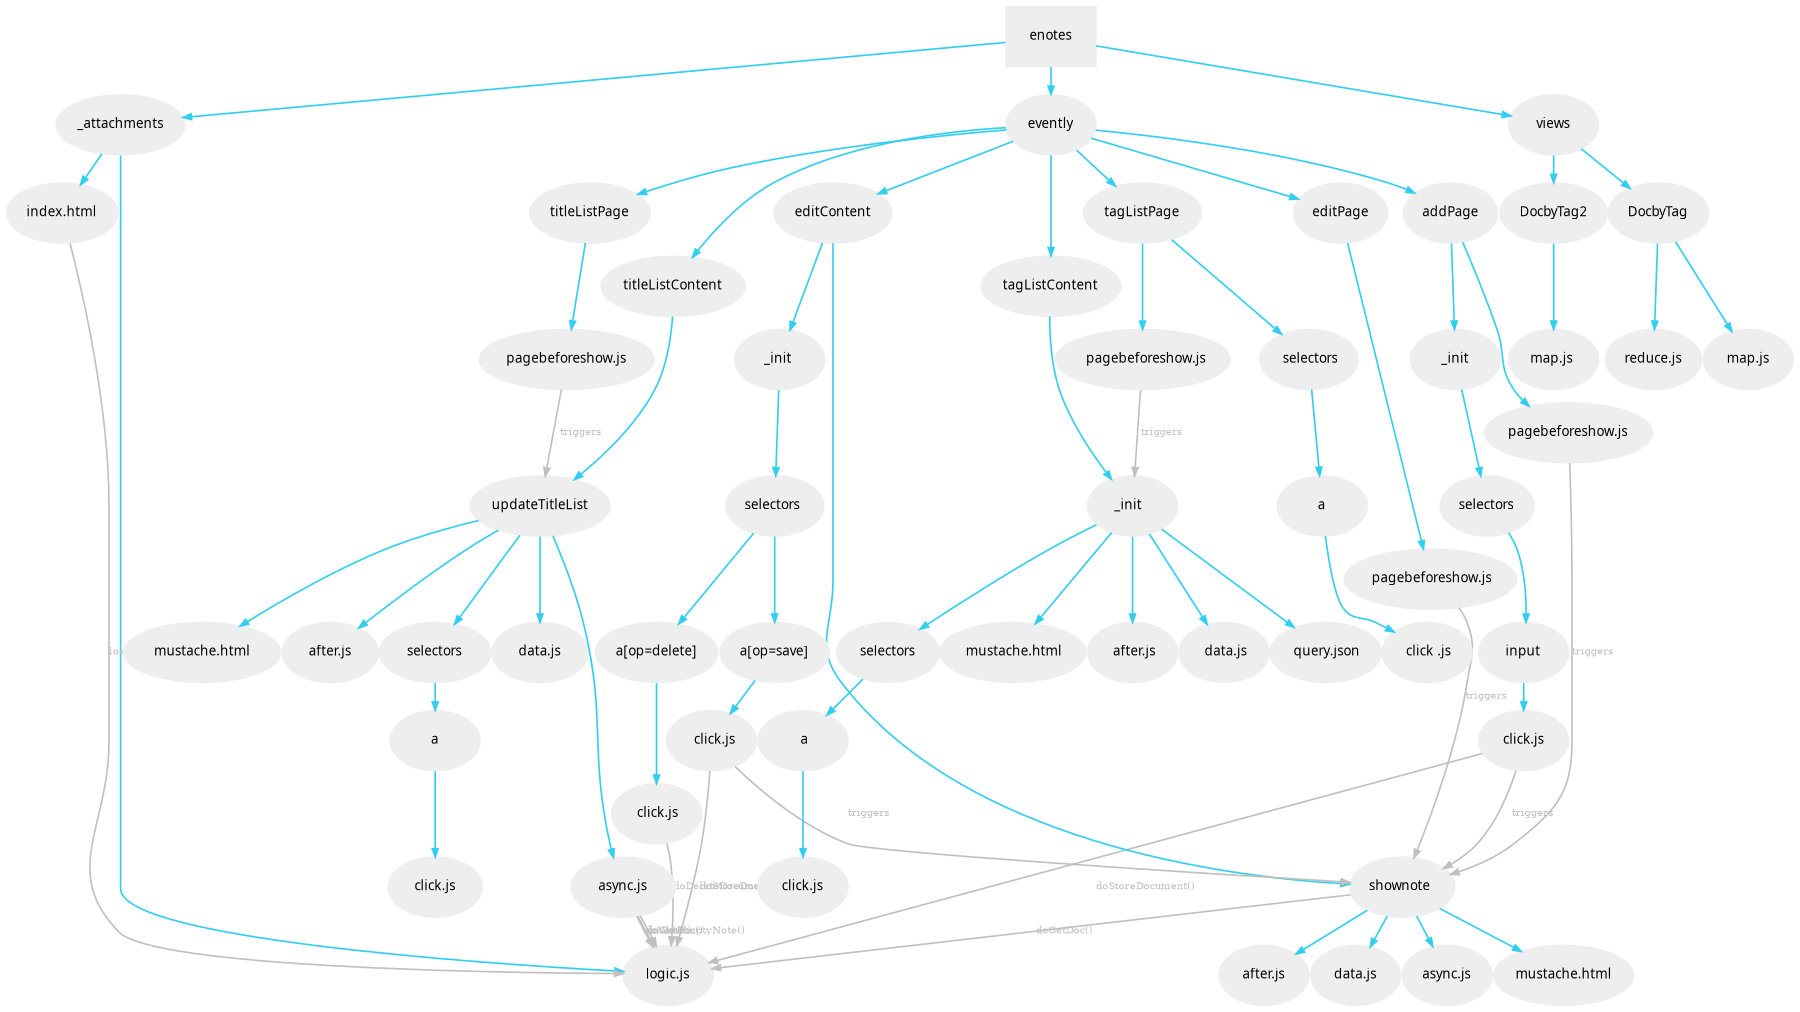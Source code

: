 digraph {
        graph [size="12,9"]
        graph [ranksep=0.00]
        graph [nodesep=0.00]
        // graph [ratio=4]
        graph [rankdir=TB]
        // graph [orientation=landscape]
        graph [ratio=auto]
        
        node [fontname=Verdana,fontsize=8]
        node [style=filled]
        node [fillcolor="#EEEEEE"]
        node [color="#EEEEEE"]
        edge [color="#31CEF0"]
        edge [fontsize=6]
        edge [arrowsize=0.5]
        edge [fontcolor=grey]
        edge [labelfloat=true]
        "enotes" [shape=box]
        
		"enotes" -> "_attachments"
			"_attachments" -> "index.html"
			"_attachments" -> "logic.js"
			
		"enotes" -> "evently"
			"evently" -> "addPage"
				"addPage" -> "pagebeforeshow.js"
				"addPage" -> "_init"
					"_init" -> "selectors"
						"selectors" -> "input"
							"input" -> "click.js"

			"evently" -> "editContent"
				"editContent" -> "shownote "
					"shownote " -> "data.js"
					"shownote " -> "async.js"	
					"shownote " -> "mustache.html"
					"shownote " -> "after.js"
				"editContent" -> "_init "
					"_init " -> "selectors "
						"selectors " -> "a[op=delete]"
							"a[op=delete]" -> " click.js"
						"selectors " -> "a[op=save]"
							"a[op=save]" -> "  click.js"
			
			"evently" -> "editPage"
				"editPage" -> " pagebeforeshow.js"
			
			"evently" -> "tagListPage"
				"tagListPage" -> "  pagebeforeshow.js"
				"tagListPage" -> " selectors"
					" selectors" -> " a "
						" a " -> " click .js"
			
			"evently" -> "tagListContent"
				"tagListContent" -> "_init  "
					"_init  " -> " mustache.html"
					"_init  " -> " after.js"
					"_init  " -> " data.js"
					"_init  " -> " query.json"
					"_init  " -> " selectors "
						" selectors " -> "  a "
							"  a " -> " click.js "
			
			"evently" -> "titleListPage"
				"titleListPage" -> " pagebeforeshow.js "
						
			"evently" -> "titleListContent"
				"titleListContent" -> "updateTitleList"
					"updateTitleList" -> "  data.js  "
					"updateTitleList" -> "  async.js  "
					"updateTitleList" -> "  mustache.html  "
					"updateTitleList" -> "  after.js  "
					"updateTitleList" -> "  selectors  "
						"  selectors  " -> "  a  "
							"  a  " -> "  click.js  "

		"enotes" -> "views"
			"views" -> "DocbyTag"
				"DocbyTag" -> "map.js"
				"DocbyTag" -> "reduce.js"
			"views" -> "DocbyTag2"
				"DocbyTag2" -> "map.js "

		
		
		"index.html" -> "logic.js" [color=grey, label="loads", constraint=false]
		// "index.html" -> { "addPage"; "editContent"; "editPage"; "tagListPage"; "tagListContent"; "titleListPage"; "titleListContent"} [color=grey, label="links", concentrate=true]
		"pagebeforeshow.js" -> "shownote " [color=grey, label="triggers"]
		"click.js" -> "shownote " [color=grey, label="triggers"]
		"click.js" -> "logic.js" [color=grey, label="doStoreDocument()"]
		" pagebeforeshow.js " -> "updateTitleList" [color=grey, label="triggers"]
		"  async.js  " -> "logic.js" [color=grey, label="doGetDoc()"]
		"  async.js  " -> "logic.js" [color=grey, label="makeEmptyNote()"]
		"  pagebeforeshow.js" -> "_init  " [color=grey, label="triggers"]
		// " click.js " -> nur für REPLICATION
		"  async.js  " -> "logic.js" [color=grey, label="doView()"]
		" pagebeforeshow.js" -> "shownote " [color=grey, label="triggers"]
		"shownote " -> "logic.js" [color=grey, label="doGetDoc()"]
		" click.js" -> "logic.js" [color=grey, label="doDeleteDocument()"]
		"  click.js" -> "logic.js" [color=grey, label="doStoreDocument()"]
		"  click.js" -> "shownote " [color=grey, label="triggers"]
		
	}
